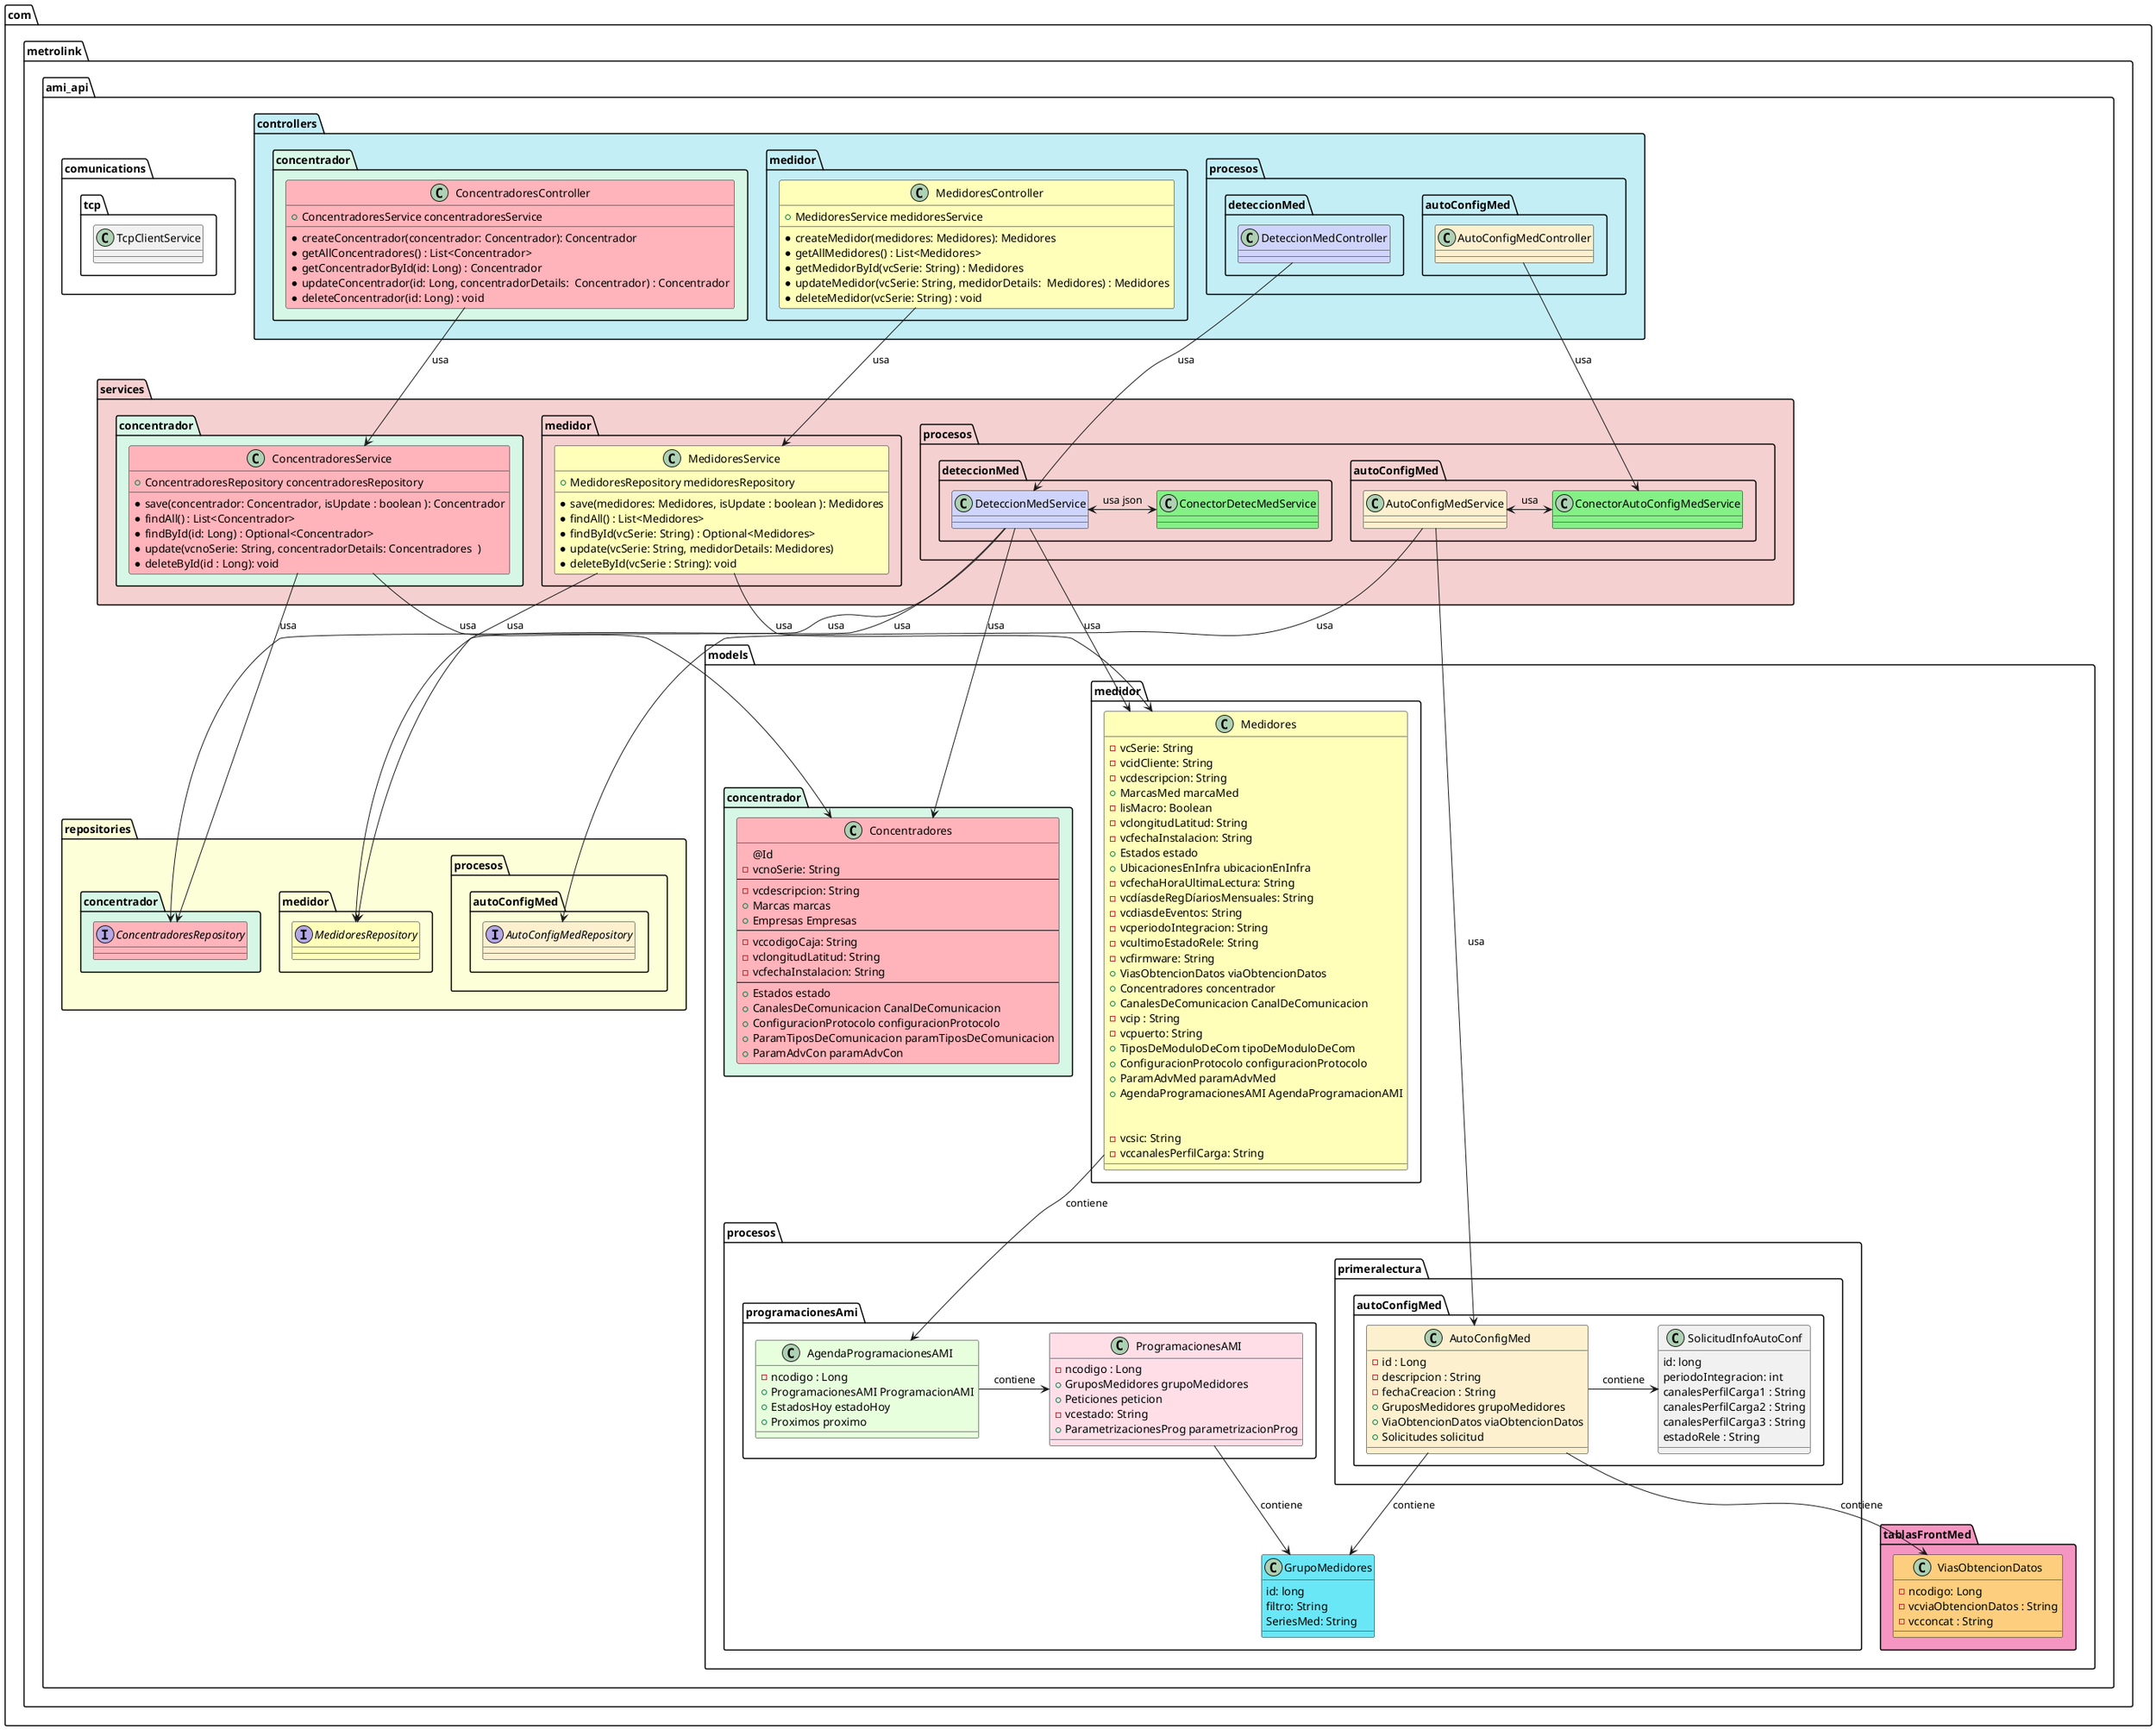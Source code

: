 @startuml "API__procesos"

!define SHOW_PART_PROCESOS 1



package "com.metrolink.ami_api" {

    package "com.metrolink.ami_api.models" {


        package "com.metrolink.ami_api.models.medidor"{
            class Medidores #FFFFBA {
                - vcSerie: String
                - vcidCliente: String
                - vcdescripcion: String
                + MarcasMed marcaMed
                - lisMacro: Boolean
                - vclongitudLatitud: String
                - vcfechaInstalacion: String
                + Estados estado
                + UbicacionesEnInfra ubicacionEnInfra
                - vcfechaHoraUltimaLectura: String
                - vcdíasdeRegDíariosMensuales: String
                - vcdiasdeEventos: String
                - vcperiodoIntegracion: String
                - vcultimoEstadoRele: String
                - vcfirmware: String
                + ViasObtencionDatos viaObtencionDatos
                + Concentradores concentrador
                + CanalesDeComunicacion CanalDeComunicacion
                - vcip : String
                - vcpuerto: String
                + TiposDeModuloDeCom tipoDeModuloDeCom
                + ConfiguracionProtocolo configuracionProtocolo
                + ParamAdvMed paramAdvMed
                + AgendaProgramacionesAMI AgendaProgramacionAMI


                - vcsic: String
                - vccanalesPerfilCarga: String
              
            }
        }
        package "com.metrolink.ami_api.models.concentrador" #d7f7e6{
            class Concentradores #FFB3BA {
                @Id
                -vcnoSerie: String
                --
                -vcdescripcion: String
                + Marcas marcas
                + Empresas Empresas
                --
                -vccodigoCaja: String
                -vclongitudLatitud: String
                -vcfechaInstalacion: String
                --
                + Estados estado
                + CanalesDeComunicacion CanalDeComunicacion
                + ConfiguracionProtocolo configuracionProtocolo
                + ParamTiposDeComunicacion paramTiposDeComunicacion
                + ParamAdvCon paramAdvCon
            }
        }

        package "com.metrolink.ami_api.models.procesos"{
            package "com.metrolink.ami_api.models.procesos.primeralectura.autoConfigMed"{

                class AutoConfigMed #fcf0cf {
                    - id : Long
                    - descripcion : String
                    - fechaCreacion : String
                    + GruposMedidores grupoMedidores
                    + ViaObtencionDatos viaObtencionDatos
                    + Solicitudes solicitud
                }

                class SolicitudInfoAutoConf{
                    id: long
                    periodoIntegracion: int
                    canalesPerfilCarga1 : String
                    canalesPerfilCarga2 : String
                    canalesPerfilCarga3 : String
                    estadoRele : String
                }
            }

            package "com.metrolink.ami_api.models.procesos.programacionesAmi"{
                class ProgramacionesAMI  #ffdee8 {
                    - ncodigo : Long
                    + GruposMedidores grupoMedidores
                    + Peticiones peticion
                    - vcestado: String
                    + ParametrizacionesProg parametrizacionProg
                }

                class AgendaProgramacionesAMI  #e8ffde {
                    - ncodigo : Long
                    + ProgramacionesAMI ProgramacionAMI
                    + EstadosHoy estadoHoy
                    + Proximos proximo
                    
                    
                }

            }


            class GrupoMedidores #6ae7f7{
                id: long
                filtro: String
                SeriesMed: String
            }


        }
        package "com.metrolink.ami_api.models.tablasFrontMed" #f595c2 {
            class ViasObtencionDatos #fcce7e{
                -ncodigo: Long
                -vcviaObtencionDatos : String
                -vcconcat : String
            }
        }
    }
}

package "com.metrolink.ami_api.controllers" #c4eef5{

    package "com.metrolink.ami_api.controllers.concentrador" #d7f7e6{
        class ConcentradoresController #FFB3BA  {
            + ConcentradoresService concentradoresService
            * createConcentrador(concentrador: Concentrador): Concentrador
            * getAllConcentradores() : List<Concentrador>
            * getConcentradorById(id: Long) : Concentrador
            * updateConcentrador(id: Long, concentradorDetails:  Concentrador) : Concentrador
            * deleteConcentrador(id: Long) : void
        }
    }

    package "com.metrolink.ami_api.controllers.medidor"{
        class MedidoresController #FFFFBA{
            + MedidoresService medidoresService
            * createMedidor(medidores: Medidores): Medidores
            * getAllMedidores() : List<Medidores>
            * getMedidorById(vcSerie: String) : Medidores
            * updateMedidor(vcSerie: String, medidorDetails:  Medidores) : Medidores
            * deleteMedidor(vcSerie: String) : void
        }
    }

    !if SHOW_PART_PROCESOS
    package "com.metrolink.ami_api.controllers.procesos"{
        package "com.metrolink.ami_api.controllers.procesos.deteccionMed"{
            class DeteccionMedController #cfd4fc{

            }
        }
        package "com.metrolink.ami_api.controllers.procesos.autoConfigMed"{
            class AutoConfigMedController #fcf0cf {

            }
        }
    }
    !endif
}

package "com.metrolink.ami_api.services" #f5d0d0 {

    package "com.metrolink.ami_api.services.concentrador" #d7f7e6 {
        class ConcentradoresService #FFB3BA {
            + ConcentradoresRepository concentradoresRepository
            * save(concentrador: Concentrador, isUpdate : boolean ): Concentrador
            * findAll() : List<Concentrador>
            * findById(id: Long) : Optional<Concentrador>
            * update(vcnoSerie: String, concentradorDetails: Concentradores  )
            * deleteById(id : Long): void
        }
    }

    package "com.metrolink.ami_api.services.medidor"  {
        class MedidoresService #FFFFBA {
            + MedidoresRepository medidoresRepository
            * save(medidores: Medidores, isUpdate : boolean ): Medidores
            * findAll() : List<Medidores>
            * findById(vcSerie: String) : Optional<Medidores>
            * update(vcSerie: String, medidorDetails: Medidores)
            * deleteById(vcSerie : String): void
        }
    }

    !if SHOW_PART_PROCESOS
    package "com.metrolink.ami_api.services.procesos"{
        package "com.metrolink.ami_api.services.procesos.deteccionMed"{
            class DeteccionMedService #cfd4fc{
            }
            class ConectorDetecMedService #84f086{
            }
        }
        package "com.metrolink.ami_api.services.procesos.autoConfigMed"{
            class AutoConfigMedService #fcf0cf {
            }
            class ConectorAutoConfigMedService #84f086{
            }
        }
    }
    !endif
}

package "com.metrolink.ami_api.comunications" {
    package "com.metrolink.ami_api.comunications.tcp" {
        class TcpClientService {
        }
    }
}

package "com.metrolink.ami_api.repositories" #fdffd9{

    package "com.metrolink.ami_api.repositories.concentrador" #d7f7e6 {
        interface ConcentradoresRepository #FFB3BA {
        }
    }

    package "com.metrolink.ami_api.repositories.medidor"  {
        interface MedidoresRepository #FFFFBA {
        }
    }

    package "com.metrolink.ami_api.repositories.procesos"  {
        package "com.metrolink.ami_api.repositories.procesos.autoConfigMed" {
            interface AutoConfigMedRepository #fcf0cf {
            }
        }
    }
}








ConcentradoresController -> ConcentradoresService : usa
ConcentradoresService --> Concentradores : usa
ConcentradoresService -> ConcentradoresRepository : usa


MedidoresController -> MedidoresService : usa
MedidoresService --> Medidores : usa
MedidoresService -> MedidoresRepository : usa

DeteccionMedController -> DeteccionMedService : usa
DeteccionMedService --> MedidoresRepository : usa
DeteccionMedService -> ConcentradoresRepository  : usa
DeteccionMedService --> Medidores : usa
DeteccionMedService --> Concentradores : usa
DeteccionMedService <-> ConectorDetecMedService : usa json

AutoConfigMedController --> ConectorAutoConfigMedService : usa
AutoConfigMedService --> AutoConfigMed :usa
AutoConfigMedService -> AutoConfigMedRepository : usa
AutoConfigMedService <-> ConectorAutoConfigMedService : usa

AutoConfigMed --> GrupoMedidores : contiene
AutoConfigMed --> ViasObtencionDatos : contiene
AutoConfigMed ->SolicitudInfoAutoConf : contiene

ProgramacionesAMI --> GrupoMedidores: contiene
AgendaProgramacionesAMI -> ProgramacionesAMI: contiene
Medidores --> AgendaProgramacionesAMI: contiene


@enduml

